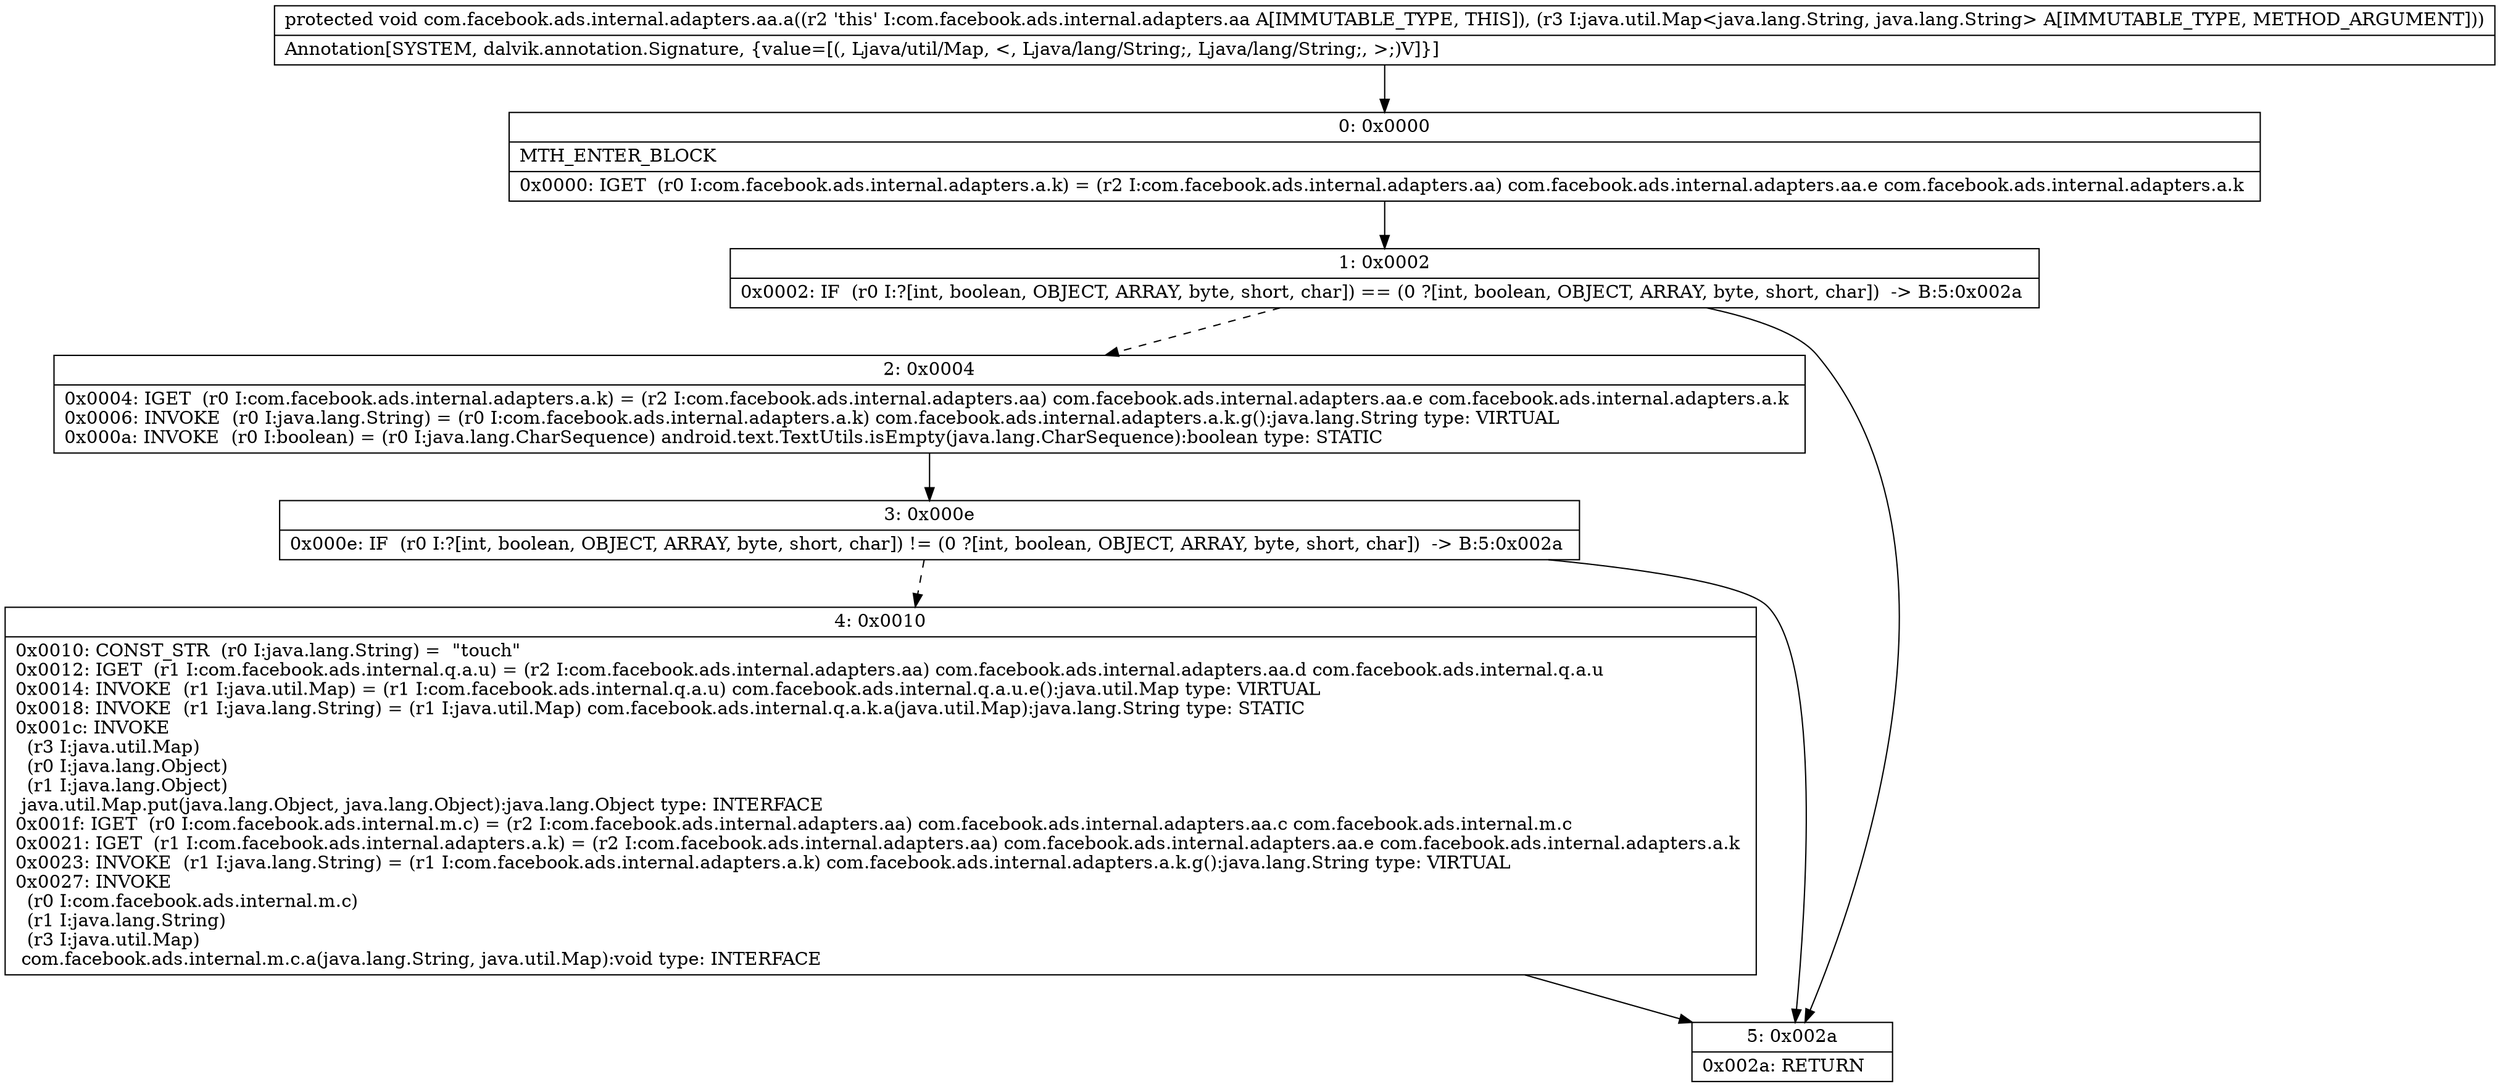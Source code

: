 digraph "CFG forcom.facebook.ads.internal.adapters.aa.a(Ljava\/util\/Map;)V" {
Node_0 [shape=record,label="{0\:\ 0x0000|MTH_ENTER_BLOCK\l|0x0000: IGET  (r0 I:com.facebook.ads.internal.adapters.a.k) = (r2 I:com.facebook.ads.internal.adapters.aa) com.facebook.ads.internal.adapters.aa.e com.facebook.ads.internal.adapters.a.k \l}"];
Node_1 [shape=record,label="{1\:\ 0x0002|0x0002: IF  (r0 I:?[int, boolean, OBJECT, ARRAY, byte, short, char]) == (0 ?[int, boolean, OBJECT, ARRAY, byte, short, char])  \-\> B:5:0x002a \l}"];
Node_2 [shape=record,label="{2\:\ 0x0004|0x0004: IGET  (r0 I:com.facebook.ads.internal.adapters.a.k) = (r2 I:com.facebook.ads.internal.adapters.aa) com.facebook.ads.internal.adapters.aa.e com.facebook.ads.internal.adapters.a.k \l0x0006: INVOKE  (r0 I:java.lang.String) = (r0 I:com.facebook.ads.internal.adapters.a.k) com.facebook.ads.internal.adapters.a.k.g():java.lang.String type: VIRTUAL \l0x000a: INVOKE  (r0 I:boolean) = (r0 I:java.lang.CharSequence) android.text.TextUtils.isEmpty(java.lang.CharSequence):boolean type: STATIC \l}"];
Node_3 [shape=record,label="{3\:\ 0x000e|0x000e: IF  (r0 I:?[int, boolean, OBJECT, ARRAY, byte, short, char]) != (0 ?[int, boolean, OBJECT, ARRAY, byte, short, char])  \-\> B:5:0x002a \l}"];
Node_4 [shape=record,label="{4\:\ 0x0010|0x0010: CONST_STR  (r0 I:java.lang.String) =  \"touch\" \l0x0012: IGET  (r1 I:com.facebook.ads.internal.q.a.u) = (r2 I:com.facebook.ads.internal.adapters.aa) com.facebook.ads.internal.adapters.aa.d com.facebook.ads.internal.q.a.u \l0x0014: INVOKE  (r1 I:java.util.Map) = (r1 I:com.facebook.ads.internal.q.a.u) com.facebook.ads.internal.q.a.u.e():java.util.Map type: VIRTUAL \l0x0018: INVOKE  (r1 I:java.lang.String) = (r1 I:java.util.Map) com.facebook.ads.internal.q.a.k.a(java.util.Map):java.lang.String type: STATIC \l0x001c: INVOKE  \l  (r3 I:java.util.Map)\l  (r0 I:java.lang.Object)\l  (r1 I:java.lang.Object)\l java.util.Map.put(java.lang.Object, java.lang.Object):java.lang.Object type: INTERFACE \l0x001f: IGET  (r0 I:com.facebook.ads.internal.m.c) = (r2 I:com.facebook.ads.internal.adapters.aa) com.facebook.ads.internal.adapters.aa.c com.facebook.ads.internal.m.c \l0x0021: IGET  (r1 I:com.facebook.ads.internal.adapters.a.k) = (r2 I:com.facebook.ads.internal.adapters.aa) com.facebook.ads.internal.adapters.aa.e com.facebook.ads.internal.adapters.a.k \l0x0023: INVOKE  (r1 I:java.lang.String) = (r1 I:com.facebook.ads.internal.adapters.a.k) com.facebook.ads.internal.adapters.a.k.g():java.lang.String type: VIRTUAL \l0x0027: INVOKE  \l  (r0 I:com.facebook.ads.internal.m.c)\l  (r1 I:java.lang.String)\l  (r3 I:java.util.Map)\l com.facebook.ads.internal.m.c.a(java.lang.String, java.util.Map):void type: INTERFACE \l}"];
Node_5 [shape=record,label="{5\:\ 0x002a|0x002a: RETURN   \l}"];
MethodNode[shape=record,label="{protected void com.facebook.ads.internal.adapters.aa.a((r2 'this' I:com.facebook.ads.internal.adapters.aa A[IMMUTABLE_TYPE, THIS]), (r3 I:java.util.Map\<java.lang.String, java.lang.String\> A[IMMUTABLE_TYPE, METHOD_ARGUMENT]))  | Annotation[SYSTEM, dalvik.annotation.Signature, \{value=[(, Ljava\/util\/Map, \<, Ljava\/lang\/String;, Ljava\/lang\/String;, \>;)V]\}]\l}"];
MethodNode -> Node_0;
Node_0 -> Node_1;
Node_1 -> Node_2[style=dashed];
Node_1 -> Node_5;
Node_2 -> Node_3;
Node_3 -> Node_4[style=dashed];
Node_3 -> Node_5;
Node_4 -> Node_5;
}

